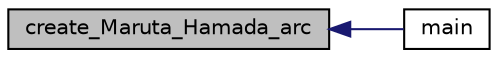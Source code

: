 digraph "create_Maruta_Hamada_arc"
{
  edge [fontname="Helvetica",fontsize="10",labelfontname="Helvetica",labelfontsize="10"];
  node [fontname="Helvetica",fontsize="10",shape=record];
  rankdir="LR";
  Node450 [label="create_Maruta_Hamada_arc",height=0.2,width=0.4,color="black", fillcolor="grey75", style="filled", fontcolor="black"];
  Node450 -> Node451 [dir="back",color="midnightblue",fontsize="10",style="solid",fontname="Helvetica"];
  Node451 [label="main",height=0.2,width=0.4,color="black", fillcolor="white", style="filled",URL="$d4/d6e/make__something_8_c.html#a217dbf8b442f20279ea00b898af96f52"];
}
